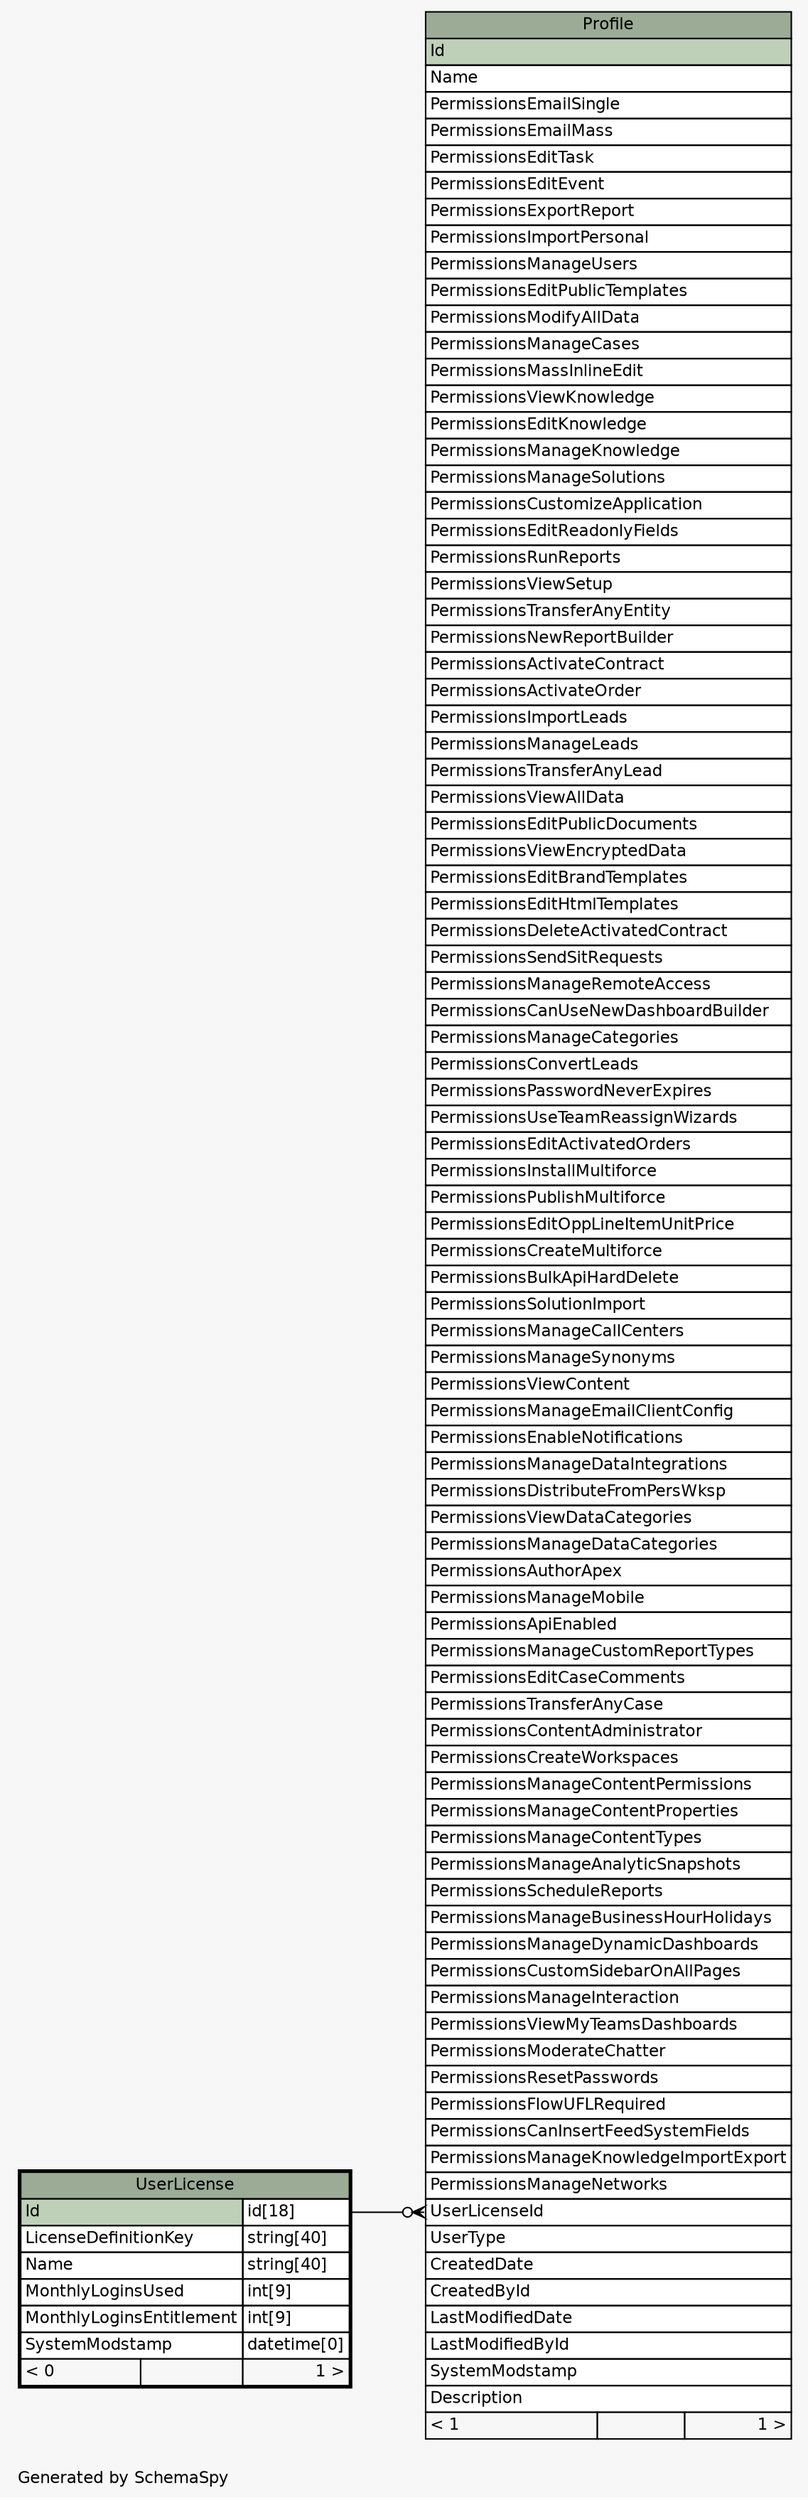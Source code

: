 // dot 2.36.0 on Mac OS X 10.11.6
// SchemaSpy rev 590
digraph "oneDegreeRelationshipsDiagram" {
  graph [
    rankdir="RL"
    bgcolor="#f7f7f7"
    label="\nGenerated by SchemaSpy"
    labeljust="l"
    nodesep="0.18"
    ranksep="0.46"
    fontname="Helvetica"
    fontsize="11"
  ];
  node [
    fontname="Helvetica"
    fontsize="11"
    shape="plaintext"
  ];
  edge [
    arrowsize="0.8"
  ];
  "Profile":"UserLicenseId":w -> "UserLicense":"Id.type":e [arrowhead=none dir=back arrowtail=crowodot];
  "Profile" [
    label=<
    <TABLE BORDER="0" CELLBORDER="1" CELLSPACING="0" BGCOLOR="#ffffff">
      <TR><TD COLSPAN="3" BGCOLOR="#9bab96" ALIGN="CENTER">Profile</TD></TR>
      <TR><TD PORT="Id" COLSPAN="3" BGCOLOR="#bed1b8" ALIGN="LEFT">Id</TD></TR>
      <TR><TD PORT="Name" COLSPAN="3" ALIGN="LEFT">Name</TD></TR>
      <TR><TD PORT="PermissionsEmailSingle" COLSPAN="3" ALIGN="LEFT">PermissionsEmailSingle</TD></TR>
      <TR><TD PORT="PermissionsEmailMass" COLSPAN="3" ALIGN="LEFT">PermissionsEmailMass</TD></TR>
      <TR><TD PORT="PermissionsEditTask" COLSPAN="3" ALIGN="LEFT">PermissionsEditTask</TD></TR>
      <TR><TD PORT="PermissionsEditEvent" COLSPAN="3" ALIGN="LEFT">PermissionsEditEvent</TD></TR>
      <TR><TD PORT="PermissionsExportReport" COLSPAN="3" ALIGN="LEFT">PermissionsExportReport</TD></TR>
      <TR><TD PORT="PermissionsImportPersonal" COLSPAN="3" ALIGN="LEFT">PermissionsImportPersonal</TD></TR>
      <TR><TD PORT="PermissionsManageUsers" COLSPAN="3" ALIGN="LEFT">PermissionsManageUsers</TD></TR>
      <TR><TD PORT="PermissionsEditPublicTemplates" COLSPAN="3" ALIGN="LEFT">PermissionsEditPublicTemplates</TD></TR>
      <TR><TD PORT="PermissionsModifyAllData" COLSPAN="3" ALIGN="LEFT">PermissionsModifyAllData</TD></TR>
      <TR><TD PORT="PermissionsManageCases" COLSPAN="3" ALIGN="LEFT">PermissionsManageCases</TD></TR>
      <TR><TD PORT="PermissionsMassInlineEdit" COLSPAN="3" ALIGN="LEFT">PermissionsMassInlineEdit</TD></TR>
      <TR><TD PORT="PermissionsViewKnowledge" COLSPAN="3" ALIGN="LEFT">PermissionsViewKnowledge</TD></TR>
      <TR><TD PORT="PermissionsEditKnowledge" COLSPAN="3" ALIGN="LEFT">PermissionsEditKnowledge</TD></TR>
      <TR><TD PORT="PermissionsManageKnowledge" COLSPAN="3" ALIGN="LEFT">PermissionsManageKnowledge</TD></TR>
      <TR><TD PORT="PermissionsManageSolutions" COLSPAN="3" ALIGN="LEFT">PermissionsManageSolutions</TD></TR>
      <TR><TD PORT="PermissionsCustomizeApplication" COLSPAN="3" ALIGN="LEFT">PermissionsCustomizeApplication</TD></TR>
      <TR><TD PORT="PermissionsEditReadonlyFields" COLSPAN="3" ALIGN="LEFT">PermissionsEditReadonlyFields</TD></TR>
      <TR><TD PORT="PermissionsRunReports" COLSPAN="3" ALIGN="LEFT">PermissionsRunReports</TD></TR>
      <TR><TD PORT="PermissionsViewSetup" COLSPAN="3" ALIGN="LEFT">PermissionsViewSetup</TD></TR>
      <TR><TD PORT="PermissionsTransferAnyEntity" COLSPAN="3" ALIGN="LEFT">PermissionsTransferAnyEntity</TD></TR>
      <TR><TD PORT="PermissionsNewReportBuilder" COLSPAN="3" ALIGN="LEFT">PermissionsNewReportBuilder</TD></TR>
      <TR><TD PORT="PermissionsActivateContract" COLSPAN="3" ALIGN="LEFT">PermissionsActivateContract</TD></TR>
      <TR><TD PORT="PermissionsActivateOrder" COLSPAN="3" ALIGN="LEFT">PermissionsActivateOrder</TD></TR>
      <TR><TD PORT="PermissionsImportLeads" COLSPAN="3" ALIGN="LEFT">PermissionsImportLeads</TD></TR>
      <TR><TD PORT="PermissionsManageLeads" COLSPAN="3" ALIGN="LEFT">PermissionsManageLeads</TD></TR>
      <TR><TD PORT="PermissionsTransferAnyLead" COLSPAN="3" ALIGN="LEFT">PermissionsTransferAnyLead</TD></TR>
      <TR><TD PORT="PermissionsViewAllData" COLSPAN="3" ALIGN="LEFT">PermissionsViewAllData</TD></TR>
      <TR><TD PORT="PermissionsEditPublicDocuments" COLSPAN="3" ALIGN="LEFT">PermissionsEditPublicDocuments</TD></TR>
      <TR><TD PORT="PermissionsViewEncryptedData" COLSPAN="3" ALIGN="LEFT">PermissionsViewEncryptedData</TD></TR>
      <TR><TD PORT="PermissionsEditBrandTemplates" COLSPAN="3" ALIGN="LEFT">PermissionsEditBrandTemplates</TD></TR>
      <TR><TD PORT="PermissionsEditHtmlTemplates" COLSPAN="3" ALIGN="LEFT">PermissionsEditHtmlTemplates</TD></TR>
      <TR><TD PORT="PermissionsDeleteActivatedContract" COLSPAN="3" ALIGN="LEFT">PermissionsDeleteActivatedContract</TD></TR>
      <TR><TD PORT="PermissionsSendSitRequests" COLSPAN="3" ALIGN="LEFT">PermissionsSendSitRequests</TD></TR>
      <TR><TD PORT="PermissionsManageRemoteAccess" COLSPAN="3" ALIGN="LEFT">PermissionsManageRemoteAccess</TD></TR>
      <TR><TD PORT="PermissionsCanUseNewDashboardBuilder" COLSPAN="3" ALIGN="LEFT">PermissionsCanUseNewDashboardBuilder</TD></TR>
      <TR><TD PORT="PermissionsManageCategories" COLSPAN="3" ALIGN="LEFT">PermissionsManageCategories</TD></TR>
      <TR><TD PORT="PermissionsConvertLeads" COLSPAN="3" ALIGN="LEFT">PermissionsConvertLeads</TD></TR>
      <TR><TD PORT="PermissionsPasswordNeverExpires" COLSPAN="3" ALIGN="LEFT">PermissionsPasswordNeverExpires</TD></TR>
      <TR><TD PORT="PermissionsUseTeamReassignWizards" COLSPAN="3" ALIGN="LEFT">PermissionsUseTeamReassignWizards</TD></TR>
      <TR><TD PORT="PermissionsEditActivatedOrders" COLSPAN="3" ALIGN="LEFT">PermissionsEditActivatedOrders</TD></TR>
      <TR><TD PORT="PermissionsInstallMultiforce" COLSPAN="3" ALIGN="LEFT">PermissionsInstallMultiforce</TD></TR>
      <TR><TD PORT="PermissionsPublishMultiforce" COLSPAN="3" ALIGN="LEFT">PermissionsPublishMultiforce</TD></TR>
      <TR><TD PORT="PermissionsEditOppLineItemUnitPrice" COLSPAN="3" ALIGN="LEFT">PermissionsEditOppLineItemUnitPrice</TD></TR>
      <TR><TD PORT="PermissionsCreateMultiforce" COLSPAN="3" ALIGN="LEFT">PermissionsCreateMultiforce</TD></TR>
      <TR><TD PORT="PermissionsBulkApiHardDelete" COLSPAN="3" ALIGN="LEFT">PermissionsBulkApiHardDelete</TD></TR>
      <TR><TD PORT="PermissionsSolutionImport" COLSPAN="3" ALIGN="LEFT">PermissionsSolutionImport</TD></TR>
      <TR><TD PORT="PermissionsManageCallCenters" COLSPAN="3" ALIGN="LEFT">PermissionsManageCallCenters</TD></TR>
      <TR><TD PORT="PermissionsManageSynonyms" COLSPAN="3" ALIGN="LEFT">PermissionsManageSynonyms</TD></TR>
      <TR><TD PORT="PermissionsViewContent" COLSPAN="3" ALIGN="LEFT">PermissionsViewContent</TD></TR>
      <TR><TD PORT="PermissionsManageEmailClientConfig" COLSPAN="3" ALIGN="LEFT">PermissionsManageEmailClientConfig</TD></TR>
      <TR><TD PORT="PermissionsEnableNotifications" COLSPAN="3" ALIGN="LEFT">PermissionsEnableNotifications</TD></TR>
      <TR><TD PORT="PermissionsManageDataIntegrations" COLSPAN="3" ALIGN="LEFT">PermissionsManageDataIntegrations</TD></TR>
      <TR><TD PORT="PermissionsDistributeFromPersWksp" COLSPAN="3" ALIGN="LEFT">PermissionsDistributeFromPersWksp</TD></TR>
      <TR><TD PORT="PermissionsViewDataCategories" COLSPAN="3" ALIGN="LEFT">PermissionsViewDataCategories</TD></TR>
      <TR><TD PORT="PermissionsManageDataCategories" COLSPAN="3" ALIGN="LEFT">PermissionsManageDataCategories</TD></TR>
      <TR><TD PORT="PermissionsAuthorApex" COLSPAN="3" ALIGN="LEFT">PermissionsAuthorApex</TD></TR>
      <TR><TD PORT="PermissionsManageMobile" COLSPAN="3" ALIGN="LEFT">PermissionsManageMobile</TD></TR>
      <TR><TD PORT="PermissionsApiEnabled" COLSPAN="3" ALIGN="LEFT">PermissionsApiEnabled</TD></TR>
      <TR><TD PORT="PermissionsManageCustomReportTypes" COLSPAN="3" ALIGN="LEFT">PermissionsManageCustomReportTypes</TD></TR>
      <TR><TD PORT="PermissionsEditCaseComments" COLSPAN="3" ALIGN="LEFT">PermissionsEditCaseComments</TD></TR>
      <TR><TD PORT="PermissionsTransferAnyCase" COLSPAN="3" ALIGN="LEFT">PermissionsTransferAnyCase</TD></TR>
      <TR><TD PORT="PermissionsContentAdministrator" COLSPAN="3" ALIGN="LEFT">PermissionsContentAdministrator</TD></TR>
      <TR><TD PORT="PermissionsCreateWorkspaces" COLSPAN="3" ALIGN="LEFT">PermissionsCreateWorkspaces</TD></TR>
      <TR><TD PORT="PermissionsManageContentPermissions" COLSPAN="3" ALIGN="LEFT">PermissionsManageContentPermissions</TD></TR>
      <TR><TD PORT="PermissionsManageContentProperties" COLSPAN="3" ALIGN="LEFT">PermissionsManageContentProperties</TD></TR>
      <TR><TD PORT="PermissionsManageContentTypes" COLSPAN="3" ALIGN="LEFT">PermissionsManageContentTypes</TD></TR>
      <TR><TD PORT="PermissionsManageAnalyticSnapshots" COLSPAN="3" ALIGN="LEFT">PermissionsManageAnalyticSnapshots</TD></TR>
      <TR><TD PORT="PermissionsScheduleReports" COLSPAN="3" ALIGN="LEFT">PermissionsScheduleReports</TD></TR>
      <TR><TD PORT="PermissionsManageBusinessHourHolidays" COLSPAN="3" ALIGN="LEFT">PermissionsManageBusinessHourHolidays</TD></TR>
      <TR><TD PORT="PermissionsManageDynamicDashboards" COLSPAN="3" ALIGN="LEFT">PermissionsManageDynamicDashboards</TD></TR>
      <TR><TD PORT="PermissionsCustomSidebarOnAllPages" COLSPAN="3" ALIGN="LEFT">PermissionsCustomSidebarOnAllPages</TD></TR>
      <TR><TD PORT="PermissionsManageInteraction" COLSPAN="3" ALIGN="LEFT">PermissionsManageInteraction</TD></TR>
      <TR><TD PORT="PermissionsViewMyTeamsDashboards" COLSPAN="3" ALIGN="LEFT">PermissionsViewMyTeamsDashboards</TD></TR>
      <TR><TD PORT="PermissionsModerateChatter" COLSPAN="3" ALIGN="LEFT">PermissionsModerateChatter</TD></TR>
      <TR><TD PORT="PermissionsResetPasswords" COLSPAN="3" ALIGN="LEFT">PermissionsResetPasswords</TD></TR>
      <TR><TD PORT="PermissionsFlowUFLRequired" COLSPAN="3" ALIGN="LEFT">PermissionsFlowUFLRequired</TD></TR>
      <TR><TD PORT="PermissionsCanInsertFeedSystemFields" COLSPAN="3" ALIGN="LEFT">PermissionsCanInsertFeedSystemFields</TD></TR>
      <TR><TD PORT="PermissionsManageKnowledgeImportExport" COLSPAN="3" ALIGN="LEFT">PermissionsManageKnowledgeImportExport</TD></TR>
      <TR><TD PORT="PermissionsManageNetworks" COLSPAN="3" ALIGN="LEFT">PermissionsManageNetworks</TD></TR>
      <TR><TD PORT="UserLicenseId" COLSPAN="3" ALIGN="LEFT">UserLicenseId</TD></TR>
      <TR><TD PORT="UserType" COLSPAN="3" ALIGN="LEFT">UserType</TD></TR>
      <TR><TD PORT="CreatedDate" COLSPAN="3" ALIGN="LEFT">CreatedDate</TD></TR>
      <TR><TD PORT="CreatedById" COLSPAN="3" ALIGN="LEFT">CreatedById</TD></TR>
      <TR><TD PORT="LastModifiedDate" COLSPAN="3" ALIGN="LEFT">LastModifiedDate</TD></TR>
      <TR><TD PORT="LastModifiedById" COLSPAN="3" ALIGN="LEFT">LastModifiedById</TD></TR>
      <TR><TD PORT="SystemModstamp" COLSPAN="3" ALIGN="LEFT">SystemModstamp</TD></TR>
      <TR><TD PORT="Description" COLSPAN="3" ALIGN="LEFT">Description</TD></TR>
      <TR><TD ALIGN="LEFT" BGCOLOR="#f7f7f7">&lt; 1</TD><TD ALIGN="RIGHT" BGCOLOR="#f7f7f7">  </TD><TD ALIGN="RIGHT" BGCOLOR="#f7f7f7">1 &gt;</TD></TR>
    </TABLE>>
    URL="Profile.html"
    tooltip="Profile"
  ];
  "UserLicense" [
    label=<
    <TABLE BORDER="2" CELLBORDER="1" CELLSPACING="0" BGCOLOR="#ffffff">
      <TR><TD COLSPAN="3" BGCOLOR="#9bab96" ALIGN="CENTER">UserLicense</TD></TR>
      <TR><TD PORT="Id" COLSPAN="2" BGCOLOR="#bed1b8" ALIGN="LEFT">Id</TD><TD PORT="Id.type" ALIGN="LEFT">id[18]</TD></TR>
      <TR><TD PORT="LicenseDefinitionKey" COLSPAN="2" ALIGN="LEFT">LicenseDefinitionKey</TD><TD PORT="LicenseDefinitionKey.type" ALIGN="LEFT">string[40]</TD></TR>
      <TR><TD PORT="Name" COLSPAN="2" ALIGN="LEFT">Name</TD><TD PORT="Name.type" ALIGN="LEFT">string[40]</TD></TR>
      <TR><TD PORT="MonthlyLoginsUsed" COLSPAN="2" ALIGN="LEFT">MonthlyLoginsUsed</TD><TD PORT="MonthlyLoginsUsed.type" ALIGN="LEFT">int[9]</TD></TR>
      <TR><TD PORT="MonthlyLoginsEntitlement" COLSPAN="2" ALIGN="LEFT">MonthlyLoginsEntitlement</TD><TD PORT="MonthlyLoginsEntitlement.type" ALIGN="LEFT">int[9]</TD></TR>
      <TR><TD PORT="SystemModstamp" COLSPAN="2" ALIGN="LEFT">SystemModstamp</TD><TD PORT="SystemModstamp.type" ALIGN="LEFT">datetime[0]</TD></TR>
      <TR><TD ALIGN="LEFT" BGCOLOR="#f7f7f7">&lt; 0</TD><TD ALIGN="RIGHT" BGCOLOR="#f7f7f7">  </TD><TD ALIGN="RIGHT" BGCOLOR="#f7f7f7">1 &gt;</TD></TR>
    </TABLE>>
    URL="UserLicense.html"
    tooltip="UserLicense"
  ];
}
